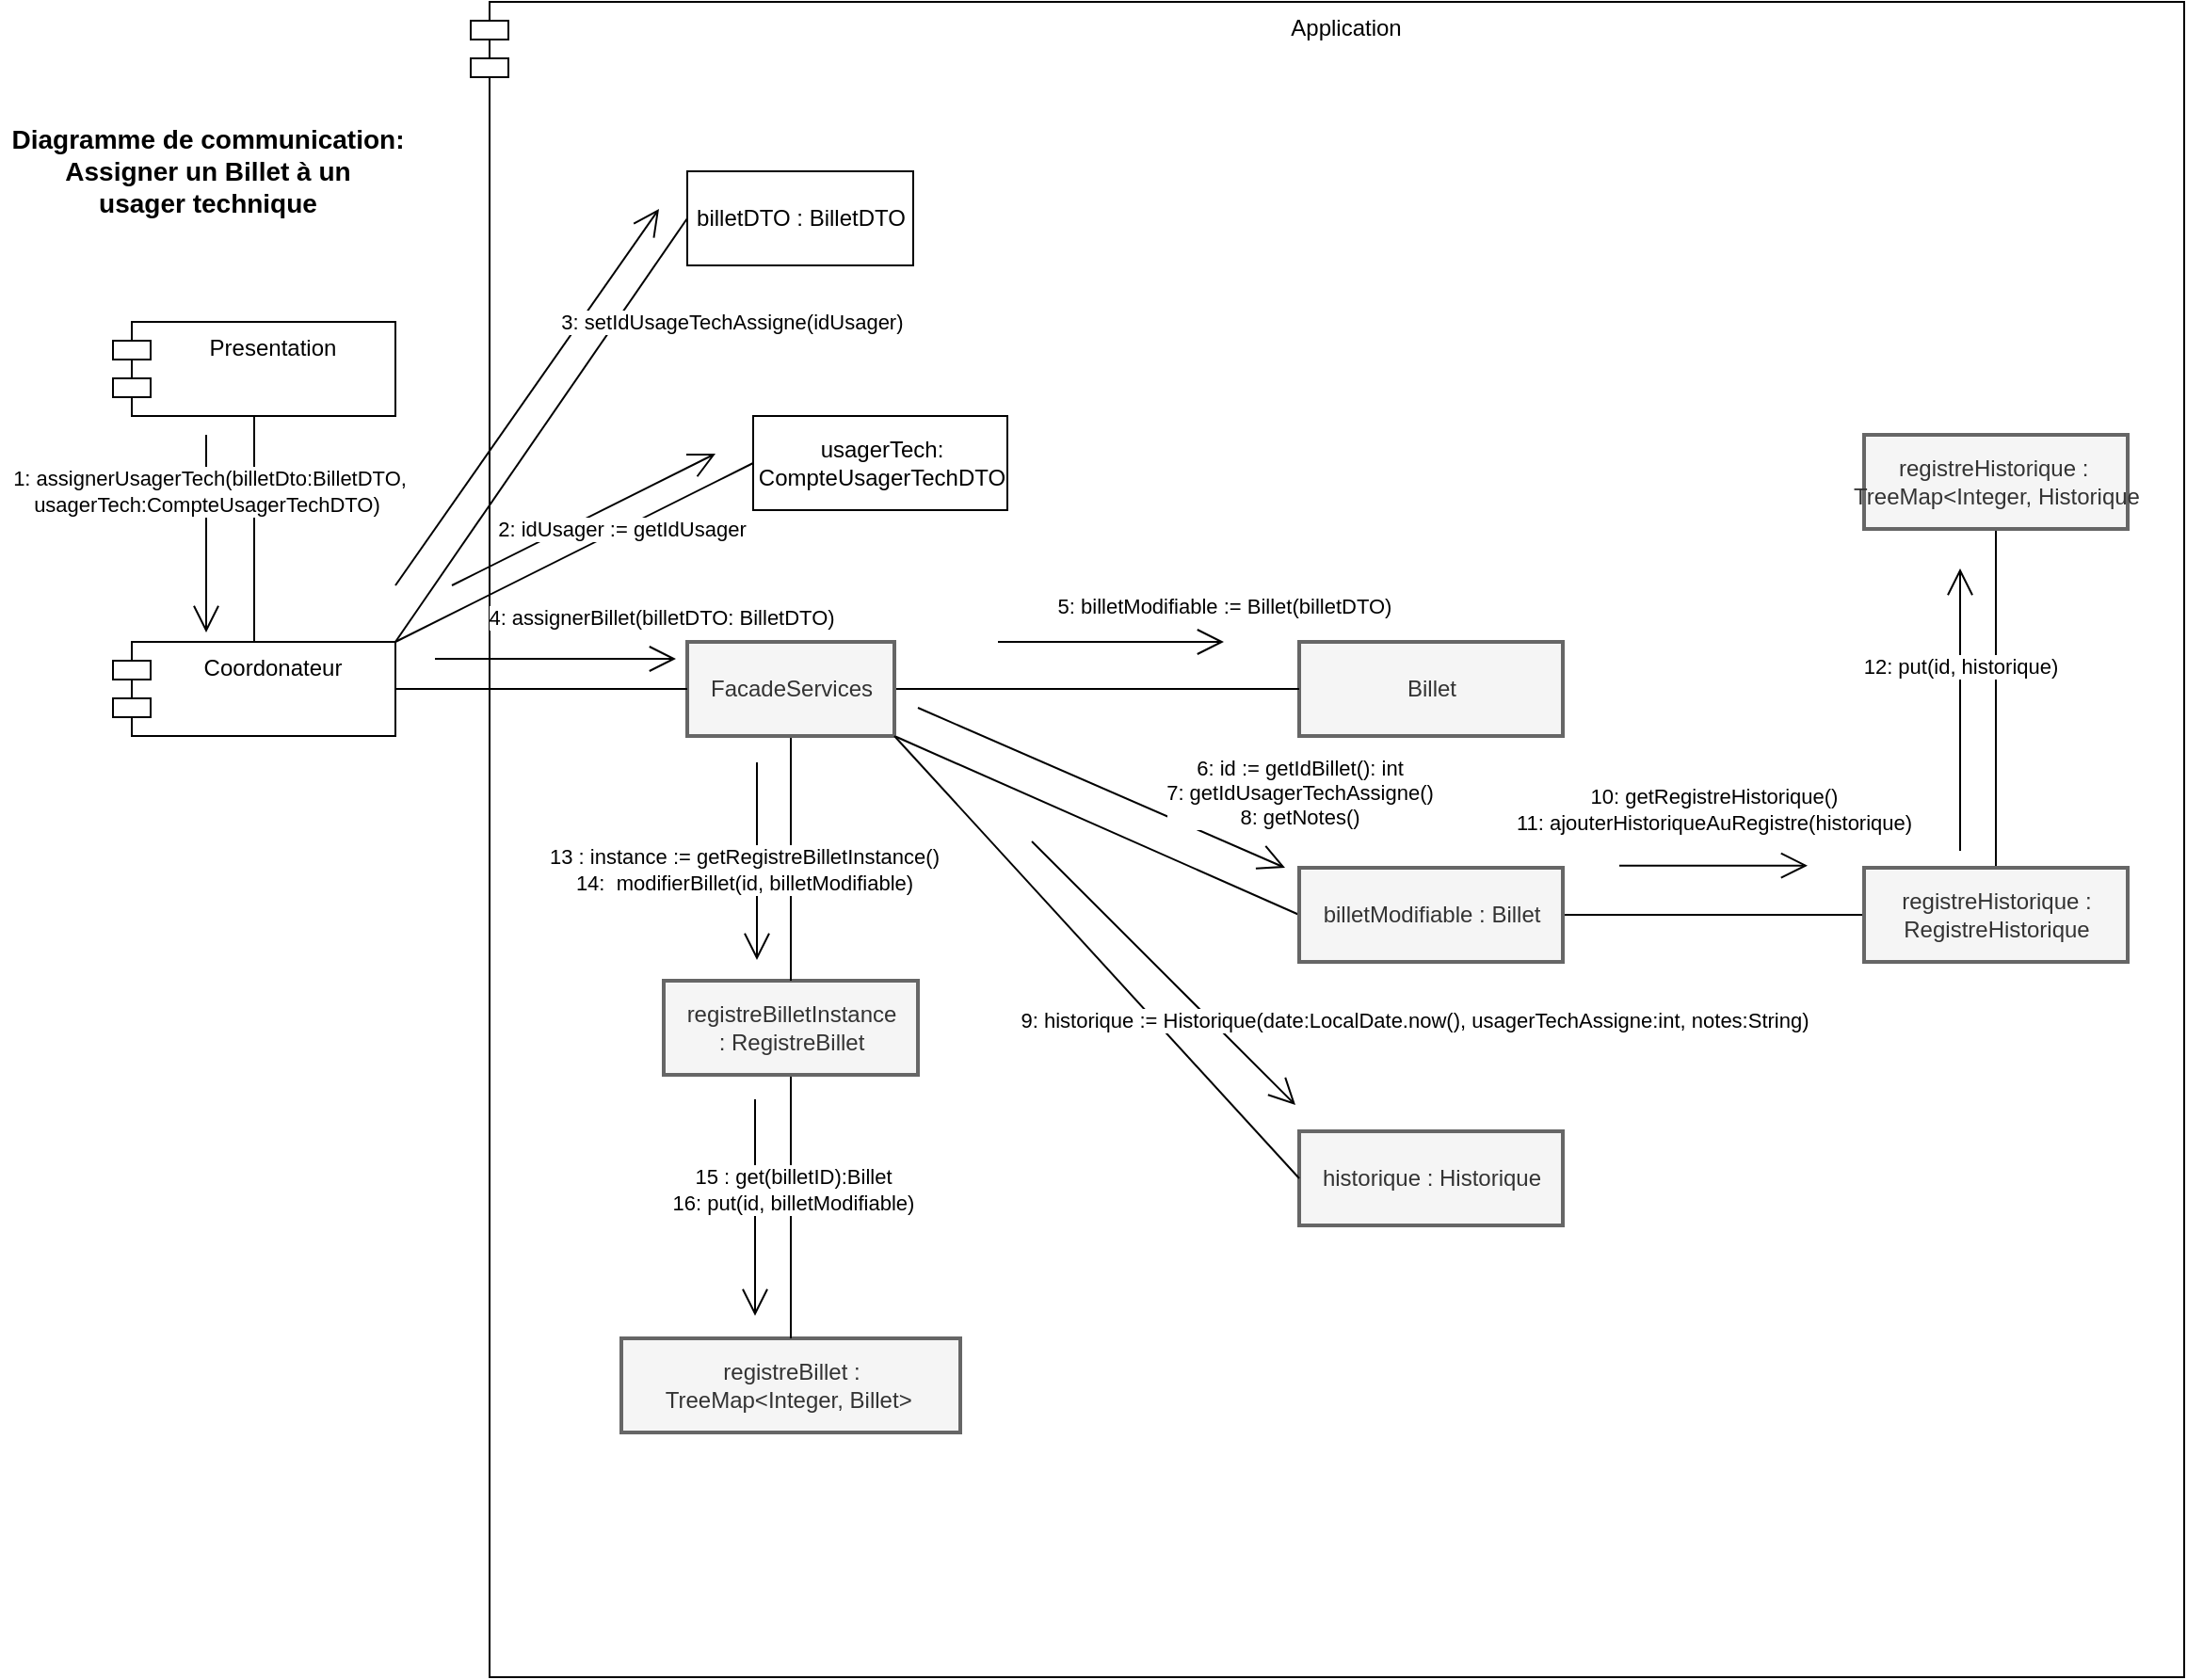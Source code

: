 <mxfile version="19.0.2" type="github">
  <diagram id="K1A0gdIgGlU09U6Z1tWm" name="Page-1">
    <mxGraphModel dx="1914" dy="2088" grid="1" gridSize="10" guides="1" tooltips="1" connect="1" arrows="1" fold="1" page="1" pageScale="1" pageWidth="850" pageHeight="1100" math="0" shadow="0">
      <root>
        <mxCell id="0" />
        <mxCell id="1" parent="0" />
        <mxCell id="Q0hlBnye1vxd4wSXMvIL-1" value="Coordonateur" style="shape=module;align=left;spacingLeft=20;align=center;verticalAlign=top;" parent="1" vertex="1">
          <mxGeometry x="-660" y="-760" width="150" height="50" as="geometry" />
        </mxCell>
        <mxCell id="Q0hlBnye1vxd4wSXMvIL-2" value="Application" style="shape=module;align=left;spacingLeft=20;align=center;verticalAlign=top;" parent="1" vertex="1">
          <mxGeometry x="-470" y="-1100" width="910" height="890" as="geometry" />
        </mxCell>
        <mxCell id="Q0hlBnye1vxd4wSXMvIL-3" value="registreBillet : &lt;br&gt;TreeMap&amp;lt;Integer, Billet&amp;gt;&amp;nbsp;" style="html=1;strokeWidth=2;fillColor=#f5f5f5;fontColor=#333333;strokeColor=#666666;" parent="1" vertex="1">
          <mxGeometry x="-390" y="-390" width="180" height="50" as="geometry" />
        </mxCell>
        <mxCell id="Q0hlBnye1vxd4wSXMvIL-4" value="Billet" style="html=1;strokeWidth=2;fillColor=#f5f5f5;fontColor=#333333;strokeColor=#666666;" parent="1" vertex="1">
          <mxGeometry x="-30" y="-760" width="140" height="50" as="geometry" />
        </mxCell>
        <mxCell id="Q0hlBnye1vxd4wSXMvIL-6" style="edgeStyle=orthogonalEdgeStyle;rounded=0;orthogonalLoop=1;jettySize=auto;html=1;exitX=0.5;exitY=1;exitDx=0;exitDy=0;entryX=0.5;entryY=0;entryDx=0;entryDy=0;endArrow=none;endFill=0;" parent="1" source="Q0hlBnye1vxd4wSXMvIL-7" target="Q0hlBnye1vxd4wSXMvIL-3" edge="1">
          <mxGeometry relative="1" as="geometry" />
        </mxCell>
        <mxCell id="Q0hlBnye1vxd4wSXMvIL-7" value="registreBilletInstance &lt;br&gt;: RegistreBillet" style="html=1;strokeWidth=2;fillColor=#f5f5f5;fontColor=#333333;strokeColor=#666666;" parent="1" vertex="1">
          <mxGeometry x="-367.5" y="-580" width="135" height="50" as="geometry" />
        </mxCell>
        <mxCell id="Q0hlBnye1vxd4wSXMvIL-8" style="edgeStyle=orthogonalEdgeStyle;rounded=0;orthogonalLoop=1;jettySize=auto;html=1;entryX=0.5;entryY=0;entryDx=0;entryDy=0;endArrow=none;endFill=0;" parent="1" source="Q0hlBnye1vxd4wSXMvIL-9" target="Q0hlBnye1vxd4wSXMvIL-7" edge="1">
          <mxGeometry relative="1" as="geometry" />
        </mxCell>
        <mxCell id="s4aZlPcwz5mY8ynWsoka-8" style="edgeStyle=orthogonalEdgeStyle;rounded=0;orthogonalLoop=1;jettySize=auto;html=1;endArrow=none;endFill=0;" parent="1" source="Q0hlBnye1vxd4wSXMvIL-9" target="Q0hlBnye1vxd4wSXMvIL-4" edge="1">
          <mxGeometry relative="1" as="geometry" />
        </mxCell>
        <mxCell id="rW0M4Xy_rFsf5ODnMl7E-7" style="rounded=0;orthogonalLoop=1;jettySize=auto;html=1;entryX=0;entryY=0.5;entryDx=0;entryDy=0;exitX=1;exitY=1;exitDx=0;exitDy=0;endArrow=none;endFill=0;" parent="1" source="Q0hlBnye1vxd4wSXMvIL-9" target="rW0M4Xy_rFsf5ODnMl7E-4" edge="1">
          <mxGeometry relative="1" as="geometry" />
        </mxCell>
        <mxCell id="Q0hlBnye1vxd4wSXMvIL-9" value="FacadeServices" style="html=1;strokeWidth=2;fillColor=#f5f5f5;fontColor=#333333;strokeColor=#666666;" parent="1" vertex="1">
          <mxGeometry x="-355" y="-760" width="110" height="50" as="geometry" />
        </mxCell>
        <mxCell id="Q0hlBnye1vxd4wSXMvIL-10" value="" style="endArrow=open;endFill=1;endSize=12;html=1;rounded=0;" parent="1" edge="1">
          <mxGeometry width="160" relative="1" as="geometry">
            <mxPoint x="-489" y="-751" as="sourcePoint" />
            <mxPoint x="-361" y="-751" as="targetPoint" />
          </mxGeometry>
        </mxCell>
        <mxCell id="Q0hlBnye1vxd4wSXMvIL-11" value="4: assignerBillet(billetDTO: BilletDTO)" style="edgeLabel;html=1;align=center;verticalAlign=middle;resizable=0;points=[];" parent="Q0hlBnye1vxd4wSXMvIL-10" connectable="0" vertex="1">
          <mxGeometry x="0.176" relative="1" as="geometry">
            <mxPoint x="44" y="-22" as="offset" />
          </mxGeometry>
        </mxCell>
        <mxCell id="Q0hlBnye1vxd4wSXMvIL-12" value="" style="endArrow=open;endFill=1;endSize=12;html=1;rounded=0;exitX=1;exitY=0.5;exitDx=0;exitDy=0;" parent="1" edge="1">
          <mxGeometry width="160" relative="1" as="geometry">
            <mxPoint x="-232.5" y="-725" as="sourcePoint" />
            <mxPoint x="-37.5" y="-640" as="targetPoint" />
          </mxGeometry>
        </mxCell>
        <mxCell id="Q0hlBnye1vxd4wSXMvIL-13" value="6: id := getIdBillet(): int&lt;br&gt;7: getIdUsagerTechAssigne()&lt;br&gt;8: getNotes()" style="edgeLabel;html=1;align=center;verticalAlign=middle;resizable=0;points=[];" parent="Q0hlBnye1vxd4wSXMvIL-12" connectable="0" vertex="1">
          <mxGeometry x="0.176" relative="1" as="geometry">
            <mxPoint x="88" y="-5" as="offset" />
          </mxGeometry>
        </mxCell>
        <mxCell id="Q0hlBnye1vxd4wSXMvIL-14" value="" style="endArrow=open;endFill=1;endSize=12;html=1;rounded=0;" parent="1" edge="1">
          <mxGeometry width="160" relative="1" as="geometry">
            <mxPoint x="-318" y="-696" as="sourcePoint" />
            <mxPoint x="-318" y="-591" as="targetPoint" />
            <Array as="points" />
          </mxGeometry>
        </mxCell>
        <mxCell id="Q0hlBnye1vxd4wSXMvIL-15" value="13 : instance := getRegistreBilletInstance()&lt;br&gt;14: &amp;nbsp;modifierBillet(id, billetModifiable)" style="edgeLabel;html=1;align=center;verticalAlign=middle;resizable=0;points=[];" parent="Q0hlBnye1vxd4wSXMvIL-14" connectable="0" vertex="1">
          <mxGeometry x="0.176" relative="1" as="geometry">
            <mxPoint x="-7" y="-5" as="offset" />
          </mxGeometry>
        </mxCell>
        <mxCell id="Q0hlBnye1vxd4wSXMvIL-16" value="" style="endArrow=open;endFill=1;endSize=12;html=1;rounded=0;" parent="1" edge="1">
          <mxGeometry width="160" relative="1" as="geometry">
            <mxPoint x="-319" y="-517" as="sourcePoint" />
            <mxPoint x="-319" y="-402" as="targetPoint" />
          </mxGeometry>
        </mxCell>
        <mxCell id="Q0hlBnye1vxd4wSXMvIL-17" value="15 : get(billetID):Billet&lt;br&gt;16: put(id, billetModifiable)" style="edgeLabel;html=1;align=center;verticalAlign=middle;resizable=0;points=[];" parent="Q0hlBnye1vxd4wSXMvIL-16" connectable="0" vertex="1">
          <mxGeometry x="0.176" relative="1" as="geometry">
            <mxPoint x="20" y="-20" as="offset" />
          </mxGeometry>
        </mxCell>
        <mxCell id="Q0hlBnye1vxd4wSXMvIL-18" value="" style="endArrow=none;html=1;rounded=0;exitX=1;exitY=0.5;exitDx=0;exitDy=0;entryX=0;entryY=0.5;entryDx=0;entryDy=0;" parent="1" source="Q0hlBnye1vxd4wSXMvIL-1" target="Q0hlBnye1vxd4wSXMvIL-9" edge="1">
          <mxGeometry width="50" height="50" relative="1" as="geometry">
            <mxPoint x="-110" y="-590" as="sourcePoint" />
            <mxPoint x="-60" y="-640" as="targetPoint" />
          </mxGeometry>
        </mxCell>
        <mxCell id="Q0hlBnye1vxd4wSXMvIL-20" value="Diagramme de communication:&lt;br style=&quot;font-size: 14px;&quot;&gt;Assigner un Billet à un&lt;br&gt;usager technique" style="text;html=1;align=center;verticalAlign=middle;resizable=0;points=[];autosize=1;strokeColor=none;fillColor=none;fontStyle=1;fontSize=14;" parent="1" vertex="1">
          <mxGeometry x="-720" y="-1040" width="220" height="60" as="geometry" />
        </mxCell>
        <mxCell id="UpY99hM2pIeia6sripPj-9" style="edgeStyle=none;rounded=0;orthogonalLoop=1;jettySize=auto;html=1;exitX=0;exitY=0.5;exitDx=0;exitDy=0;entryX=1;entryY=0;entryDx=0;entryDy=0;endArrow=none;endFill=0;" edge="1" parent="1" source="s4aZlPcwz5mY8ynWsoka-1" target="Q0hlBnye1vxd4wSXMvIL-1">
          <mxGeometry relative="1" as="geometry" />
        </mxCell>
        <mxCell id="s4aZlPcwz5mY8ynWsoka-1" value="usagerTech:&lt;br&gt;CompteUsagerTechDTO" style="html=1;" parent="1" vertex="1">
          <mxGeometry x="-320" y="-880" width="135" height="50" as="geometry" />
        </mxCell>
        <mxCell id="rW0M4Xy_rFsf5ODnMl7E-1" value="historique : Historique" style="html=1;strokeWidth=2;fillColor=#f5f5f5;fontColor=#333333;strokeColor=#666666;" parent="1" vertex="1">
          <mxGeometry x="-30" y="-500" width="140" height="50" as="geometry" />
        </mxCell>
        <mxCell id="rW0M4Xy_rFsf5ODnMl7E-13" style="edgeStyle=none;rounded=0;orthogonalLoop=1;jettySize=auto;html=1;exitX=0.5;exitY=0;exitDx=0;exitDy=0;entryX=0.5;entryY=0;entryDx=0;entryDy=0;endArrow=none;endFill=0;" parent="1" source="rW0M4Xy_rFsf5ODnMl7E-2" target="rW0M4Xy_rFsf5ODnMl7E-3" edge="1">
          <mxGeometry relative="1" as="geometry" />
        </mxCell>
        <mxCell id="rW0M4Xy_rFsf5ODnMl7E-2" value="registreHistorique :&amp;nbsp;&lt;br&gt;TreeMap&amp;lt;Integer, Historique" style="html=1;strokeWidth=2;fillColor=#f5f5f5;fontColor=#333333;strokeColor=#666666;" parent="1" vertex="1">
          <mxGeometry x="270" y="-870" width="140" height="50" as="geometry" />
        </mxCell>
        <mxCell id="rW0M4Xy_rFsf5ODnMl7E-14" style="edgeStyle=none;rounded=0;orthogonalLoop=1;jettySize=auto;html=1;entryX=1;entryY=0.5;entryDx=0;entryDy=0;endArrow=none;endFill=0;" parent="1" source="rW0M4Xy_rFsf5ODnMl7E-3" target="rW0M4Xy_rFsf5ODnMl7E-4" edge="1">
          <mxGeometry relative="1" as="geometry" />
        </mxCell>
        <mxCell id="rW0M4Xy_rFsf5ODnMl7E-3" value="registreHistorique : &lt;br&gt;RegistreHistorique" style="html=1;strokeWidth=2;fillColor=#f5f5f5;fontColor=#333333;strokeColor=#666666;" parent="1" vertex="1">
          <mxGeometry x="270" y="-640" width="140" height="50" as="geometry" />
        </mxCell>
        <mxCell id="rW0M4Xy_rFsf5ODnMl7E-8" style="edgeStyle=none;rounded=0;orthogonalLoop=1;jettySize=auto;html=1;entryX=0;entryY=0.5;entryDx=0;entryDy=0;endArrow=none;endFill=0;exitX=1;exitY=1;exitDx=0;exitDy=0;" parent="1" source="Q0hlBnye1vxd4wSXMvIL-9" target="rW0M4Xy_rFsf5ODnMl7E-1" edge="1">
          <mxGeometry relative="1" as="geometry" />
        </mxCell>
        <mxCell id="rW0M4Xy_rFsf5ODnMl7E-4" value="billetModifiable : Billet" style="html=1;strokeWidth=2;fillColor=#f5f5f5;fontColor=#333333;strokeColor=#666666;" parent="1" vertex="1">
          <mxGeometry x="-30" y="-640" width="140" height="50" as="geometry" />
        </mxCell>
        <mxCell id="rW0M4Xy_rFsf5ODnMl7E-5" value="" style="endArrow=open;endFill=1;endSize=12;html=1;rounded=0;" parent="1" edge="1">
          <mxGeometry width="160" relative="1" as="geometry">
            <mxPoint x="-190" y="-760" as="sourcePoint" />
            <mxPoint x="-70" y="-760" as="targetPoint" />
          </mxGeometry>
        </mxCell>
        <mxCell id="rW0M4Xy_rFsf5ODnMl7E-6" value="5: billetModifiable := Billet(billetDTO)" style="edgeLabel;html=1;align=center;verticalAlign=middle;resizable=0;points=[];" parent="rW0M4Xy_rFsf5ODnMl7E-5" connectable="0" vertex="1">
          <mxGeometry x="0.176" relative="1" as="geometry">
            <mxPoint x="49" y="-19" as="offset" />
          </mxGeometry>
        </mxCell>
        <mxCell id="rW0M4Xy_rFsf5ODnMl7E-9" value="" style="endArrow=open;endFill=1;endSize=12;html=1;rounded=0;exitX=1;exitY=0.5;exitDx=0;exitDy=0;entryX=0;entryY=0;entryDx=0;entryDy=0;" parent="1" edge="1">
          <mxGeometry width="160" relative="1" as="geometry">
            <mxPoint x="-172.0" y="-654" as="sourcePoint" />
            <mxPoint x="-32.0" y="-514" as="targetPoint" />
          </mxGeometry>
        </mxCell>
        <mxCell id="rW0M4Xy_rFsf5ODnMl7E-10" value="9: historique := Historique(date:LocalDate.now(), usagerTechAssigne:int, notes:String)" style="edgeLabel;html=1;align=center;verticalAlign=middle;resizable=0;points=[];" parent="rW0M4Xy_rFsf5ODnMl7E-9" connectable="0" vertex="1">
          <mxGeometry x="0.176" relative="1" as="geometry">
            <mxPoint x="120" y="12" as="offset" />
          </mxGeometry>
        </mxCell>
        <mxCell id="rW0M4Xy_rFsf5ODnMl7E-11" value="" style="endArrow=open;endFill=1;endSize=12;html=1;rounded=0;entryX=0.25;entryY=1;entryDx=0;entryDy=0;" parent="1" edge="1">
          <mxGeometry width="160" relative="1" as="geometry">
            <mxPoint x="321" y="-649" as="sourcePoint" />
            <mxPoint x="321" y="-799" as="targetPoint" />
          </mxGeometry>
        </mxCell>
        <mxCell id="rW0M4Xy_rFsf5ODnMl7E-15" value="12: put(id, historique)" style="edgeLabel;html=1;align=center;verticalAlign=middle;resizable=0;points=[];" parent="rW0M4Xy_rFsf5ODnMl7E-11" vertex="1" connectable="0">
          <mxGeometry x="0.312" relative="1" as="geometry">
            <mxPoint as="offset" />
          </mxGeometry>
        </mxCell>
        <mxCell id="rW0M4Xy_rFsf5ODnMl7E-16" value="" style="endArrow=open;endFill=1;endSize=12;html=1;rounded=0;" parent="1" edge="1">
          <mxGeometry width="160" relative="1" as="geometry">
            <mxPoint x="140.0" y="-641.18" as="sourcePoint" />
            <mxPoint x="240" y="-641.18" as="targetPoint" />
          </mxGeometry>
        </mxCell>
        <mxCell id="rW0M4Xy_rFsf5ODnMl7E-17" value="10: getRegistreHistorique()&lt;br&gt;11: ajouterHistoriqueAuRegistre(historique)" style="edgeLabel;html=1;align=center;verticalAlign=middle;resizable=0;points=[];" parent="rW0M4Xy_rFsf5ODnMl7E-16" connectable="0" vertex="1">
          <mxGeometry x="0.176" relative="1" as="geometry">
            <mxPoint x="-9" y="-30" as="offset" />
          </mxGeometry>
        </mxCell>
        <mxCell id="UpY99hM2pIeia6sripPj-2" style="edgeStyle=orthogonalEdgeStyle;rounded=0;orthogonalLoop=1;jettySize=auto;html=1;entryX=0.5;entryY=0;entryDx=0;entryDy=0;endArrow=none;endFill=0;" edge="1" parent="1" source="UpY99hM2pIeia6sripPj-1" target="Q0hlBnye1vxd4wSXMvIL-1">
          <mxGeometry relative="1" as="geometry" />
        </mxCell>
        <mxCell id="UpY99hM2pIeia6sripPj-1" value="Presentation" style="shape=module;align=left;spacingLeft=20;align=center;verticalAlign=top;" vertex="1" parent="1">
          <mxGeometry x="-660" y="-930" width="150" height="50" as="geometry" />
        </mxCell>
        <mxCell id="UpY99hM2pIeia6sripPj-3" value="" style="endArrow=open;endFill=1;endSize=12;html=1;rounded=0;" edge="1" parent="1">
          <mxGeometry width="160" relative="1" as="geometry">
            <mxPoint x="-610.5" y="-870" as="sourcePoint" />
            <mxPoint x="-610.5" y="-765" as="targetPoint" />
            <Array as="points" />
          </mxGeometry>
        </mxCell>
        <mxCell id="UpY99hM2pIeia6sripPj-4" value="1: assignerUsagerTech(billetDto:BilletDTO, &lt;br&gt;usagerTech:CompteUsagerTechDTO)&amp;nbsp;" style="edgeLabel;html=1;align=center;verticalAlign=middle;resizable=0;points=[];" connectable="0" vertex="1" parent="UpY99hM2pIeia6sripPj-3">
          <mxGeometry x="0.176" relative="1" as="geometry">
            <mxPoint x="1" y="-32" as="offset" />
          </mxGeometry>
        </mxCell>
        <mxCell id="UpY99hM2pIeia6sripPj-8" style="edgeStyle=none;rounded=0;orthogonalLoop=1;jettySize=auto;html=1;exitX=0;exitY=0.5;exitDx=0;exitDy=0;entryX=1;entryY=0;entryDx=0;entryDy=0;endArrow=none;endFill=0;" edge="1" parent="1" source="UpY99hM2pIeia6sripPj-5" target="Q0hlBnye1vxd4wSXMvIL-1">
          <mxGeometry relative="1" as="geometry" />
        </mxCell>
        <mxCell id="UpY99hM2pIeia6sripPj-5" value="billetDTO : BilletDTO" style="html=1;" vertex="1" parent="1">
          <mxGeometry x="-355" y="-1010" width="120" height="50" as="geometry" />
        </mxCell>
        <mxCell id="UpY99hM2pIeia6sripPj-10" value="" style="endArrow=open;endFill=1;endSize=12;html=1;rounded=0;exitX=1;exitY=0.5;exitDx=0;exitDy=0;" edge="1" parent="1">
          <mxGeometry width="160" relative="1" as="geometry">
            <mxPoint x="-510" y="-790" as="sourcePoint" />
            <mxPoint x="-370" y="-990" as="targetPoint" />
          </mxGeometry>
        </mxCell>
        <mxCell id="UpY99hM2pIeia6sripPj-14" value="3: setIdUsageTechAssigne(idUsager)&amp;nbsp;" style="edgeLabel;html=1;align=center;verticalAlign=middle;resizable=0;points=[];" vertex="1" connectable="0" parent="UpY99hM2pIeia6sripPj-10">
          <mxGeometry x="0.288" y="1" relative="1" as="geometry">
            <mxPoint x="91" y="-11" as="offset" />
          </mxGeometry>
        </mxCell>
        <mxCell id="UpY99hM2pIeia6sripPj-15" value="" style="endArrow=open;endFill=1;endSize=12;html=1;rounded=0;exitX=1;exitY=0.5;exitDx=0;exitDy=0;" edge="1" parent="1">
          <mxGeometry width="160" relative="1" as="geometry">
            <mxPoint x="-480" y="-790" as="sourcePoint" />
            <mxPoint x="-340" y="-860" as="targetPoint" />
          </mxGeometry>
        </mxCell>
        <mxCell id="UpY99hM2pIeia6sripPj-16" value="2: idUsager := getIdUsager" style="edgeLabel;html=1;align=center;verticalAlign=middle;resizable=0;points=[];" vertex="1" connectable="0" parent="UpY99hM2pIeia6sripPj-15">
          <mxGeometry x="0.288" y="1" relative="1" as="geometry">
            <mxPoint y="16" as="offset" />
          </mxGeometry>
        </mxCell>
      </root>
    </mxGraphModel>
  </diagram>
</mxfile>
